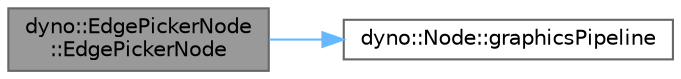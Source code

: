 digraph "dyno::EdgePickerNode::EdgePickerNode"
{
 // LATEX_PDF_SIZE
  bgcolor="transparent";
  edge [fontname=Helvetica,fontsize=10,labelfontname=Helvetica,labelfontsize=10];
  node [fontname=Helvetica,fontsize=10,shape=box,height=0.2,width=0.4];
  rankdir="LR";
  Node1 [id="Node000001",label="dyno::EdgePickerNode\l::EdgePickerNode",height=0.2,width=0.4,color="gray40", fillcolor="grey60", style="filled", fontcolor="black",tooltip=" "];
  Node1 -> Node2 [id="edge1_Node000001_Node000002",color="steelblue1",style="solid",tooltip=" "];
  Node2 [id="Node000002",label="dyno::Node::graphicsPipeline",height=0.2,width=0.4,color="grey40", fillcolor="white", style="filled",URL="$classdyno_1_1_node.html#a0a775162e9f479bc5b4252fc2afc1226",tooltip=" "];
}
